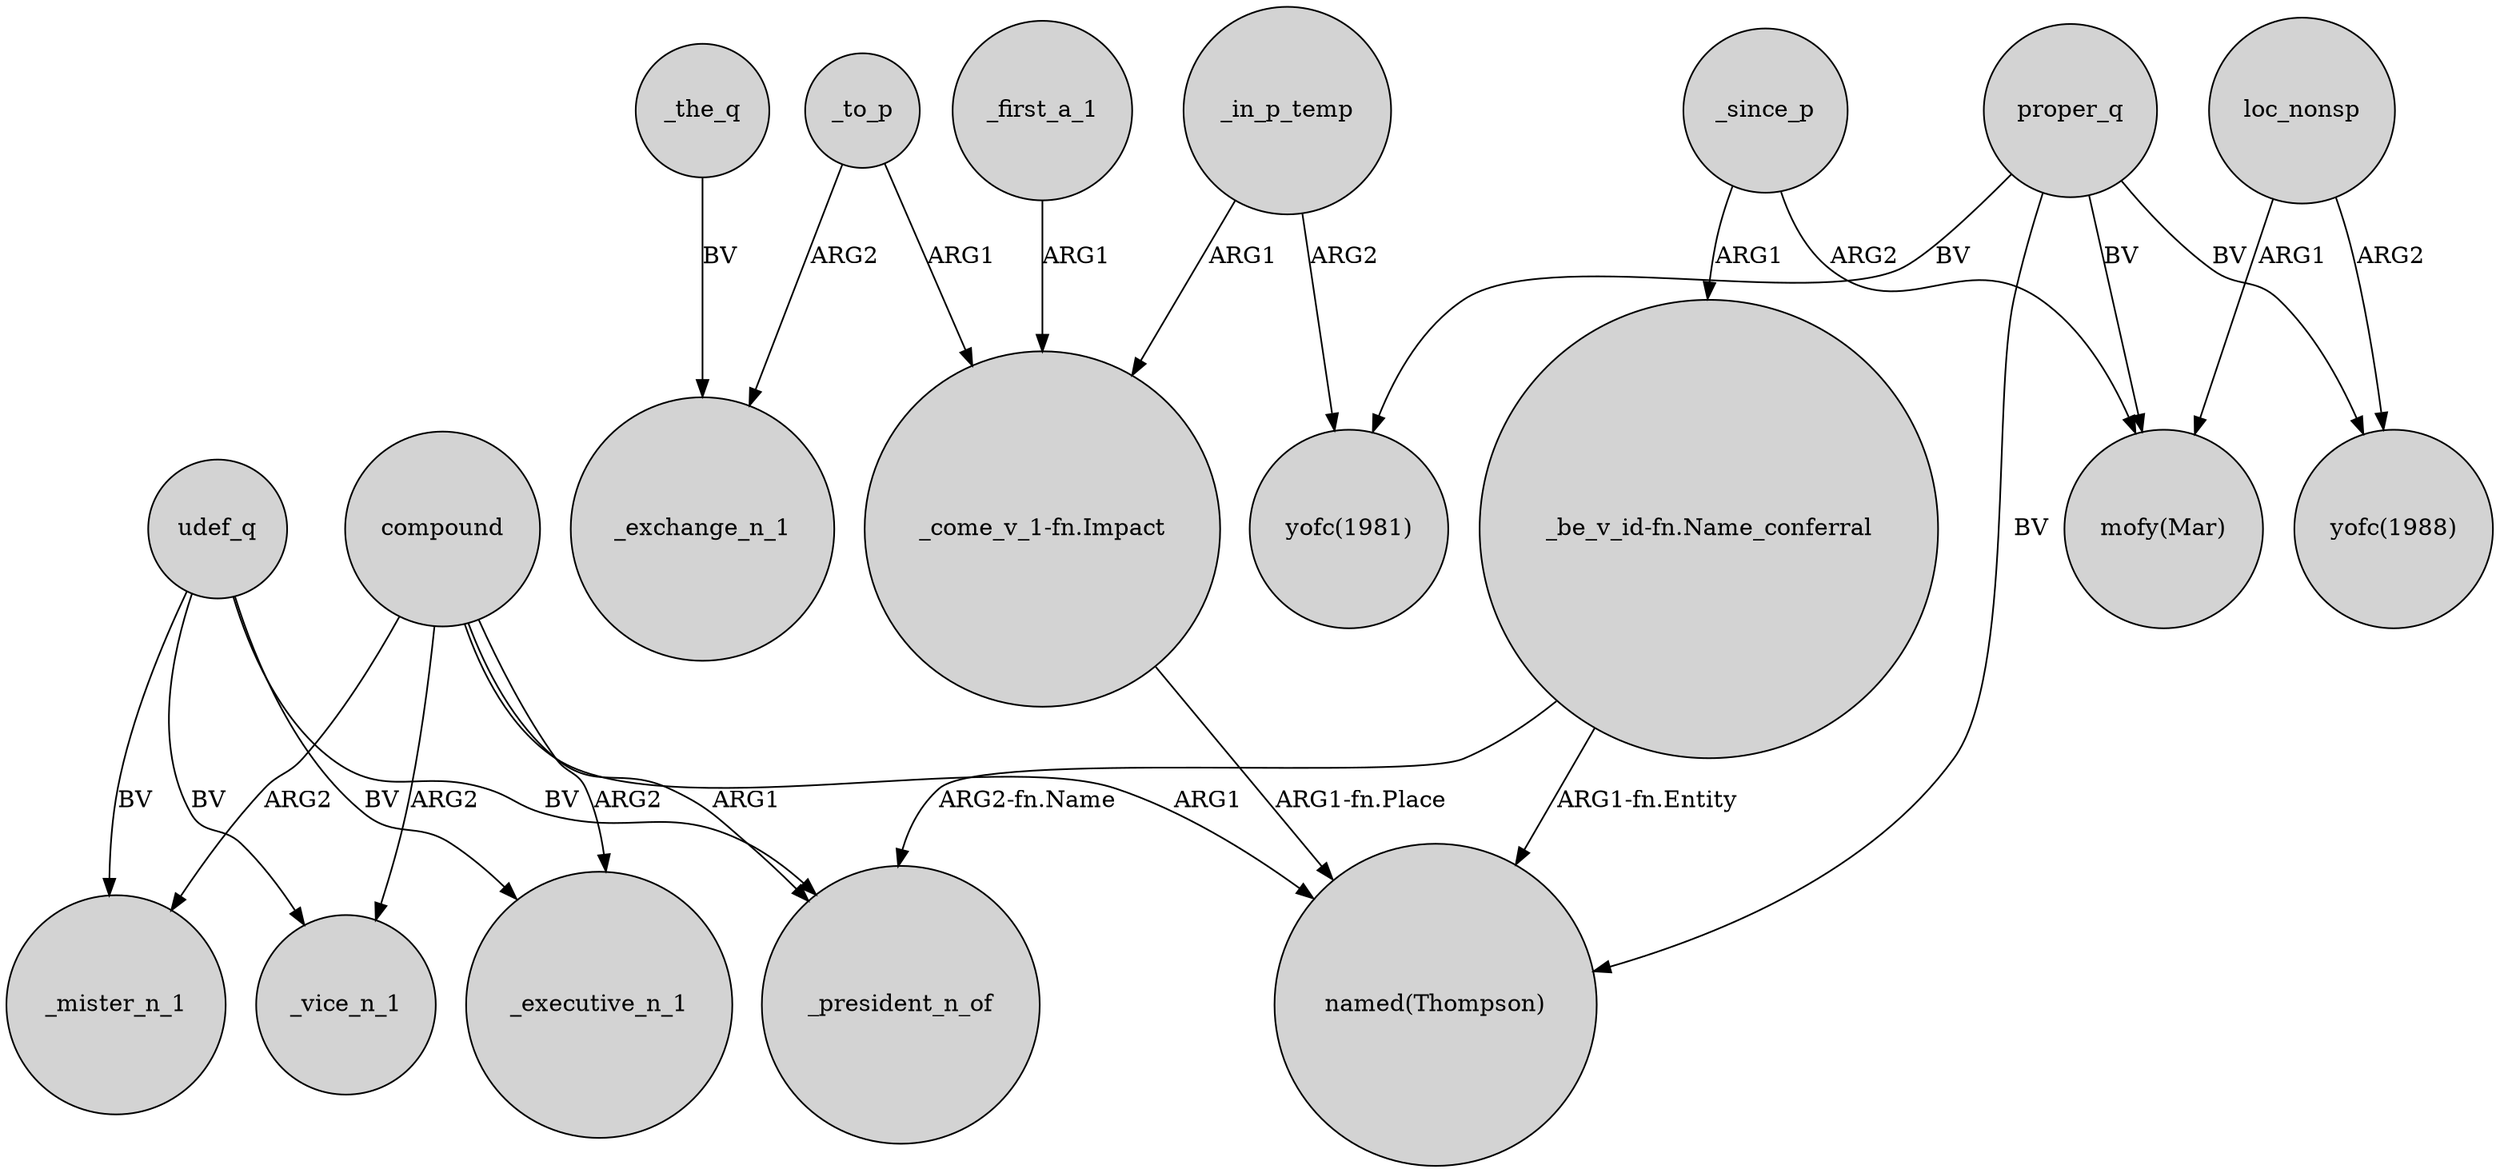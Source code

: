 digraph {
	node [shape=circle style=filled]
	compound -> _mister_n_1 [label=ARG2]
	compound -> "named(Thompson)" [label=ARG1]
	_to_p -> _exchange_n_1 [label=ARG2]
	_first_a_1 -> "_come_v_1-fn.Impact" [label=ARG1]
	_since_p -> "_be_v_id-fn.Name_conferral" [label=ARG1]
	udef_q -> _mister_n_1 [label=BV]
	"_be_v_id-fn.Name_conferral" -> "named(Thompson)" [label="ARG1-fn.Entity"]
	proper_q -> "named(Thompson)" [label=BV]
	loc_nonsp -> "mofy(Mar)" [label=ARG1]
	udef_q -> _executive_n_1 [label=BV]
	udef_q -> _vice_n_1 [label=BV]
	_to_p -> "_come_v_1-fn.Impact" [label=ARG1]
	_since_p -> "mofy(Mar)" [label=ARG2]
	proper_q -> "yofc(1988)" [label=BV]
	proper_q -> "mofy(Mar)" [label=BV]
	compound -> _vice_n_1 [label=ARG2]
	compound -> _executive_n_1 [label=ARG2]
	_in_p_temp -> "_come_v_1-fn.Impact" [label=ARG1]
	proper_q -> "yofc(1981)" [label=BV]
	compound -> _president_n_of [label=ARG1]
	_in_p_temp -> "yofc(1981)" [label=ARG2]
	_the_q -> _exchange_n_1 [label=BV]
	loc_nonsp -> "yofc(1988)" [label=ARG2]
	udef_q -> _president_n_of [label=BV]
	"_come_v_1-fn.Impact" -> "named(Thompson)" [label="ARG1-fn.Place"]
	"_be_v_id-fn.Name_conferral" -> _president_n_of [label="ARG2-fn.Name"]
}
